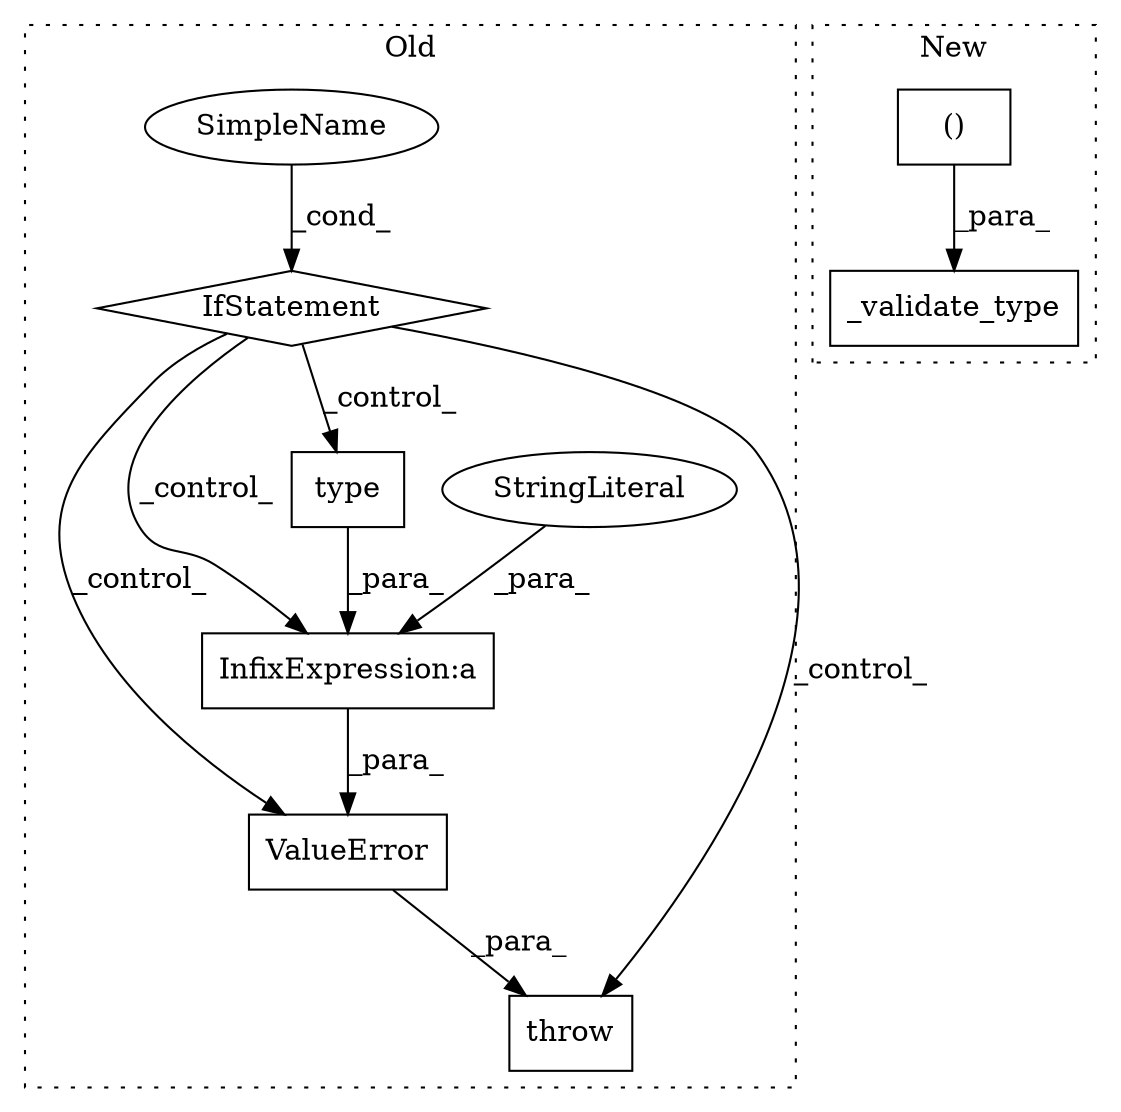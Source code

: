 digraph G {
subgraph cluster0 {
1 [label="ValueError" a="32" s="4693,4795" l="11,1" shape="box"];
3 [label="IfStatement" a="25" s="4456,4473" l="4,2" shape="diamond"];
4 [label="SimpleName" a="42" s="" l="" shape="ellipse"];
5 [label="throw" a="53" s="4687" l="6" shape="box"];
6 [label="InfixExpression:a" a="27" s="4774" l="3" shape="box"];
7 [label="StringLiteral" a="45" s="4704" l="70" shape="ellipse"];
9 [label="type" a="32" s="4777,4794" l="5,1" shape="box"];
label = "Old";
style="dotted";
}
subgraph cluster1 {
2 [label="_validate_type" a="32" s="4507,4597" l="15,1" shape="box"];
8 [label="()" a="106" s="4540" l="41" shape="box"];
label = "New";
style="dotted";
}
1 -> 5 [label="_para_"];
3 -> 9 [label="_control_"];
3 -> 1 [label="_control_"];
3 -> 5 [label="_control_"];
3 -> 6 [label="_control_"];
4 -> 3 [label="_cond_"];
6 -> 1 [label="_para_"];
7 -> 6 [label="_para_"];
8 -> 2 [label="_para_"];
9 -> 6 [label="_para_"];
}